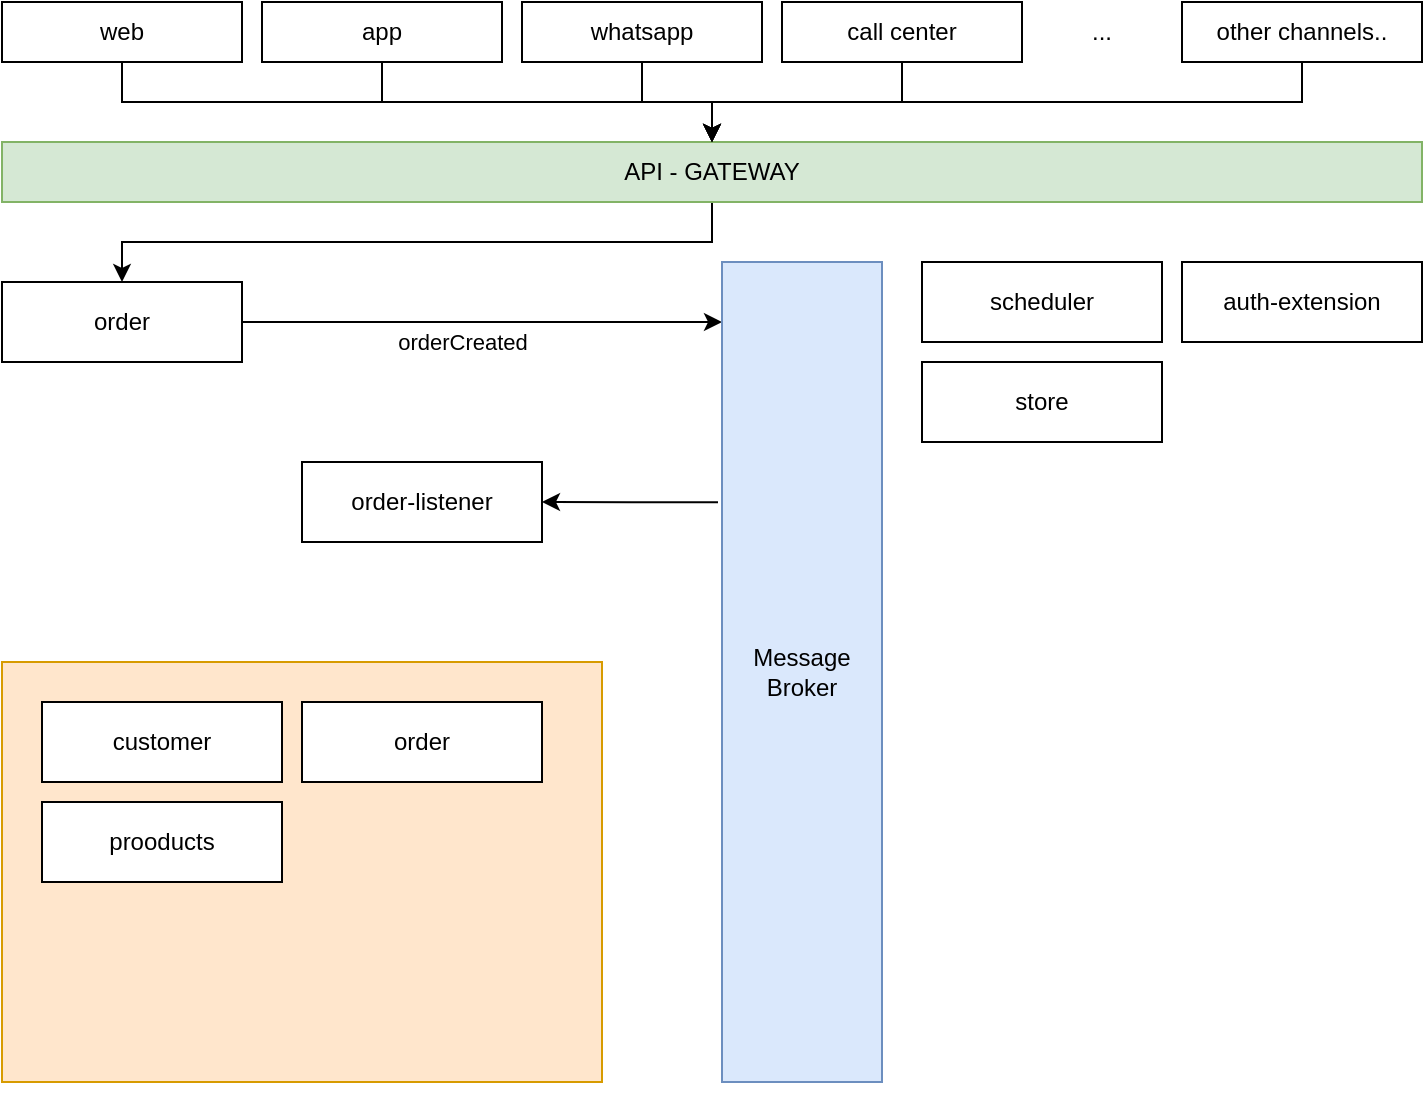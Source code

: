 <mxfile version="14.2.7" type="github">
  <diagram id="AzWxA5kRe5Be4Jo9EekZ" name="Page-1">
    <mxGraphModel dx="946" dy="623" grid="1" gridSize="10" guides="1" tooltips="1" connect="1" arrows="1" fold="1" page="1" pageScale="1" pageWidth="850" pageHeight="1100" math="0" shadow="0">
      <root>
        <mxCell id="0" />
        <mxCell id="1" parent="0" />
        <mxCell id="6UTyOGbrDXYmkLeVAqft-43" value="" style="edgeStyle=orthogonalEdgeStyle;rounded=0;orthogonalLoop=1;jettySize=auto;html=1;" edge="1" parent="1" source="6UTyOGbrDXYmkLeVAqft-1" target="6UTyOGbrDXYmkLeVAqft-27">
          <mxGeometry relative="1" as="geometry" />
        </mxCell>
        <mxCell id="6UTyOGbrDXYmkLeVAqft-1" value="API - GATEWAY" style="rounded=0;whiteSpace=wrap;html=1;fillColor=#d5e8d4;strokeColor=#82b366;" vertex="1" parent="1">
          <mxGeometry x="40" y="90" width="710" height="30" as="geometry" />
        </mxCell>
        <mxCell id="6UTyOGbrDXYmkLeVAqft-38" value="" style="edgeStyle=orthogonalEdgeStyle;rounded=0;orthogonalLoop=1;jettySize=auto;html=1;entryX=0.5;entryY=0;entryDx=0;entryDy=0;" edge="1" parent="1" source="6UTyOGbrDXYmkLeVAqft-2" target="6UTyOGbrDXYmkLeVAqft-1">
          <mxGeometry relative="1" as="geometry" />
        </mxCell>
        <mxCell id="6UTyOGbrDXYmkLeVAqft-2" value="web" style="rounded=0;whiteSpace=wrap;html=1;" vertex="1" parent="1">
          <mxGeometry x="40" y="20" width="120" height="30" as="geometry" />
        </mxCell>
        <mxCell id="6UTyOGbrDXYmkLeVAqft-39" value="" style="edgeStyle=orthogonalEdgeStyle;rounded=0;orthogonalLoop=1;jettySize=auto;html=1;entryX=0.5;entryY=0;entryDx=0;entryDy=0;" edge="1" parent="1" source="6UTyOGbrDXYmkLeVAqft-3" target="6UTyOGbrDXYmkLeVAqft-1">
          <mxGeometry relative="1" as="geometry" />
        </mxCell>
        <mxCell id="6UTyOGbrDXYmkLeVAqft-3" value="app" style="rounded=0;whiteSpace=wrap;html=1;" vertex="1" parent="1">
          <mxGeometry x="170" y="20" width="120" height="30" as="geometry" />
        </mxCell>
        <mxCell id="6UTyOGbrDXYmkLeVAqft-40" value="" style="edgeStyle=orthogonalEdgeStyle;rounded=0;orthogonalLoop=1;jettySize=auto;html=1;entryX=0.5;entryY=0;entryDx=0;entryDy=0;" edge="1" parent="1" source="6UTyOGbrDXYmkLeVAqft-4" target="6UTyOGbrDXYmkLeVAqft-1">
          <mxGeometry relative="1" as="geometry" />
        </mxCell>
        <mxCell id="6UTyOGbrDXYmkLeVAqft-4" value="whatsapp" style="rounded=0;whiteSpace=wrap;html=1;" vertex="1" parent="1">
          <mxGeometry x="300" y="20" width="120" height="30" as="geometry" />
        </mxCell>
        <mxCell id="6UTyOGbrDXYmkLeVAqft-41" style="edgeStyle=orthogonalEdgeStyle;rounded=0;orthogonalLoop=1;jettySize=auto;html=1;entryX=0.5;entryY=0;entryDx=0;entryDy=0;" edge="1" parent="1" source="6UTyOGbrDXYmkLeVAqft-5" target="6UTyOGbrDXYmkLeVAqft-1">
          <mxGeometry relative="1" as="geometry" />
        </mxCell>
        <mxCell id="6UTyOGbrDXYmkLeVAqft-5" value="call center" style="rounded=0;whiteSpace=wrap;html=1;" vertex="1" parent="1">
          <mxGeometry x="430" y="20" width="120" height="30" as="geometry" />
        </mxCell>
        <mxCell id="6UTyOGbrDXYmkLeVAqft-42" style="edgeStyle=orthogonalEdgeStyle;rounded=0;orthogonalLoop=1;jettySize=auto;html=1;entryX=0.5;entryY=0;entryDx=0;entryDy=0;" edge="1" parent="1" source="6UTyOGbrDXYmkLeVAqft-6" target="6UTyOGbrDXYmkLeVAqft-1">
          <mxGeometry relative="1" as="geometry" />
        </mxCell>
        <mxCell id="6UTyOGbrDXYmkLeVAqft-6" value="other channels.." style="rounded=0;whiteSpace=wrap;html=1;" vertex="1" parent="1">
          <mxGeometry x="630" y="20" width="120" height="30" as="geometry" />
        </mxCell>
        <mxCell id="6UTyOGbrDXYmkLeVAqft-10" value="..." style="text;html=1;strokeColor=none;fillColor=none;align=center;verticalAlign=middle;whiteSpace=wrap;rounded=0;" vertex="1" parent="1">
          <mxGeometry x="570" y="25" width="40" height="20" as="geometry" />
        </mxCell>
        <mxCell id="6UTyOGbrDXYmkLeVAqft-15" value="" style="rounded=0;whiteSpace=wrap;html=1;fillColor=#ffe6cc;strokeColor=#d79b00;" vertex="1" parent="1">
          <mxGeometry x="40" y="350" width="300" height="210" as="geometry" />
        </mxCell>
        <mxCell id="6UTyOGbrDXYmkLeVAqft-16" value="customer" style="rounded=0;whiteSpace=wrap;html=1;" vertex="1" parent="1">
          <mxGeometry x="60" y="370" width="120" height="40" as="geometry" />
        </mxCell>
        <mxCell id="6UTyOGbrDXYmkLeVAqft-19" value="order" style="rounded=0;whiteSpace=wrap;html=1;" vertex="1" parent="1">
          <mxGeometry x="190" y="370" width="120" height="40" as="geometry" />
        </mxCell>
        <mxCell id="6UTyOGbrDXYmkLeVAqft-20" value="prooducts" style="rounded=0;whiteSpace=wrap;html=1;" vertex="1" parent="1">
          <mxGeometry x="60" y="420" width="120" height="40" as="geometry" />
        </mxCell>
        <mxCell id="6UTyOGbrDXYmkLeVAqft-24" value="scheduler" style="rounded=0;whiteSpace=wrap;html=1;" vertex="1" parent="1">
          <mxGeometry x="500" y="150" width="120" height="40" as="geometry" />
        </mxCell>
        <mxCell id="6UTyOGbrDXYmkLeVAqft-25" value="store" style="rounded=0;whiteSpace=wrap;html=1;" vertex="1" parent="1">
          <mxGeometry x="500" y="200" width="120" height="40" as="geometry" />
        </mxCell>
        <mxCell id="6UTyOGbrDXYmkLeVAqft-26" value="auth-extension" style="rounded=0;whiteSpace=wrap;html=1;" vertex="1" parent="1">
          <mxGeometry x="630" y="150" width="120" height="40" as="geometry" />
        </mxCell>
        <mxCell id="6UTyOGbrDXYmkLeVAqft-47" style="edgeStyle=orthogonalEdgeStyle;rounded=0;orthogonalLoop=1;jettySize=auto;html=1;exitX=1;exitY=0.5;exitDx=0;exitDy=0;" edge="1" parent="1" source="6UTyOGbrDXYmkLeVAqft-27" target="6UTyOGbrDXYmkLeVAqft-36">
          <mxGeometry relative="1" as="geometry">
            <Array as="points">
              <mxPoint x="300" y="180" />
              <mxPoint x="300" y="180" />
            </Array>
          </mxGeometry>
        </mxCell>
        <mxCell id="6UTyOGbrDXYmkLeVAqft-48" value="orderCreated" style="edgeLabel;html=1;align=center;verticalAlign=middle;resizable=0;points=[];" vertex="1" connectable="0" parent="6UTyOGbrDXYmkLeVAqft-47">
          <mxGeometry x="-0.253" y="-3" relative="1" as="geometry">
            <mxPoint x="20" y="7" as="offset" />
          </mxGeometry>
        </mxCell>
        <mxCell id="6UTyOGbrDXYmkLeVAqft-27" value="order" style="rounded=0;whiteSpace=wrap;html=1;" vertex="1" parent="1">
          <mxGeometry x="40" y="160" width="120" height="40" as="geometry" />
        </mxCell>
        <mxCell id="6UTyOGbrDXYmkLeVAqft-28" style="edgeStyle=orthogonalEdgeStyle;rounded=0;orthogonalLoop=1;jettySize=auto;html=1;exitX=0.5;exitY=1;exitDx=0;exitDy=0;" edge="1" parent="1" source="6UTyOGbrDXYmkLeVAqft-15" target="6UTyOGbrDXYmkLeVAqft-15">
          <mxGeometry relative="1" as="geometry" />
        </mxCell>
        <mxCell id="6UTyOGbrDXYmkLeVAqft-52" style="edgeStyle=orthogonalEdgeStyle;rounded=0;orthogonalLoop=1;jettySize=auto;html=1;exitX=-0.025;exitY=0.293;exitDx=0;exitDy=0;entryX=1;entryY=0.5;entryDx=0;entryDy=0;exitPerimeter=0;" edge="1" parent="1" source="6UTyOGbrDXYmkLeVAqft-36" target="6UTyOGbrDXYmkLeVAqft-49">
          <mxGeometry relative="1" as="geometry" />
        </mxCell>
        <mxCell id="6UTyOGbrDXYmkLeVAqft-36" value="Message&lt;br&gt;Broker" style="rounded=0;whiteSpace=wrap;html=1;fillColor=#dae8fc;strokeColor=#6c8ebf;" vertex="1" parent="1">
          <mxGeometry x="400" y="150" width="80" height="410" as="geometry" />
        </mxCell>
        <mxCell id="6UTyOGbrDXYmkLeVAqft-49" value="order-listener" style="rounded=0;whiteSpace=wrap;html=1;" vertex="1" parent="1">
          <mxGeometry x="190" y="250" width="120" height="40" as="geometry" />
        </mxCell>
      </root>
    </mxGraphModel>
  </diagram>
</mxfile>

